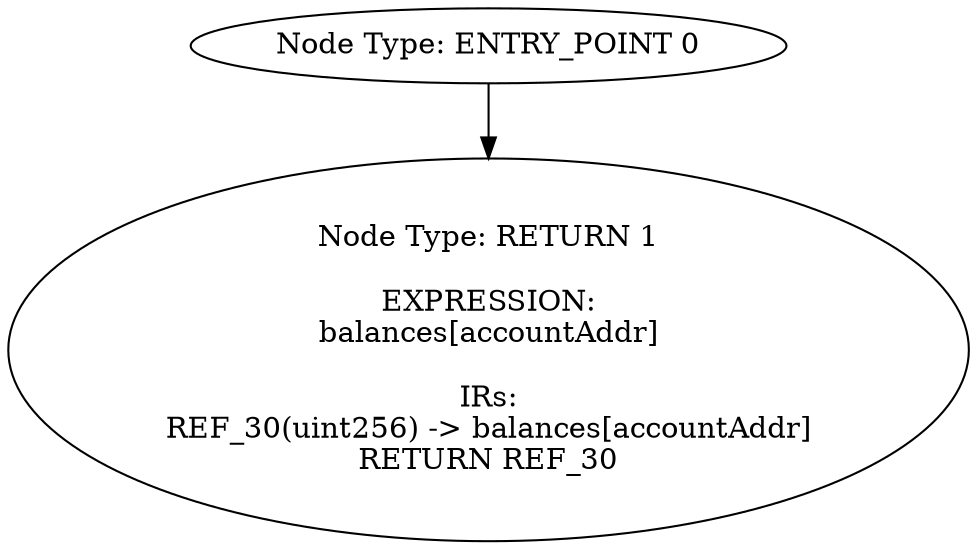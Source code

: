 digraph{
0[label="Node Type: ENTRY_POINT 0
"];
0->1;
1[label="Node Type: RETURN 1

EXPRESSION:
balances[accountAddr]

IRs:
REF_30(uint256) -> balances[accountAddr]
RETURN REF_30"];
}
